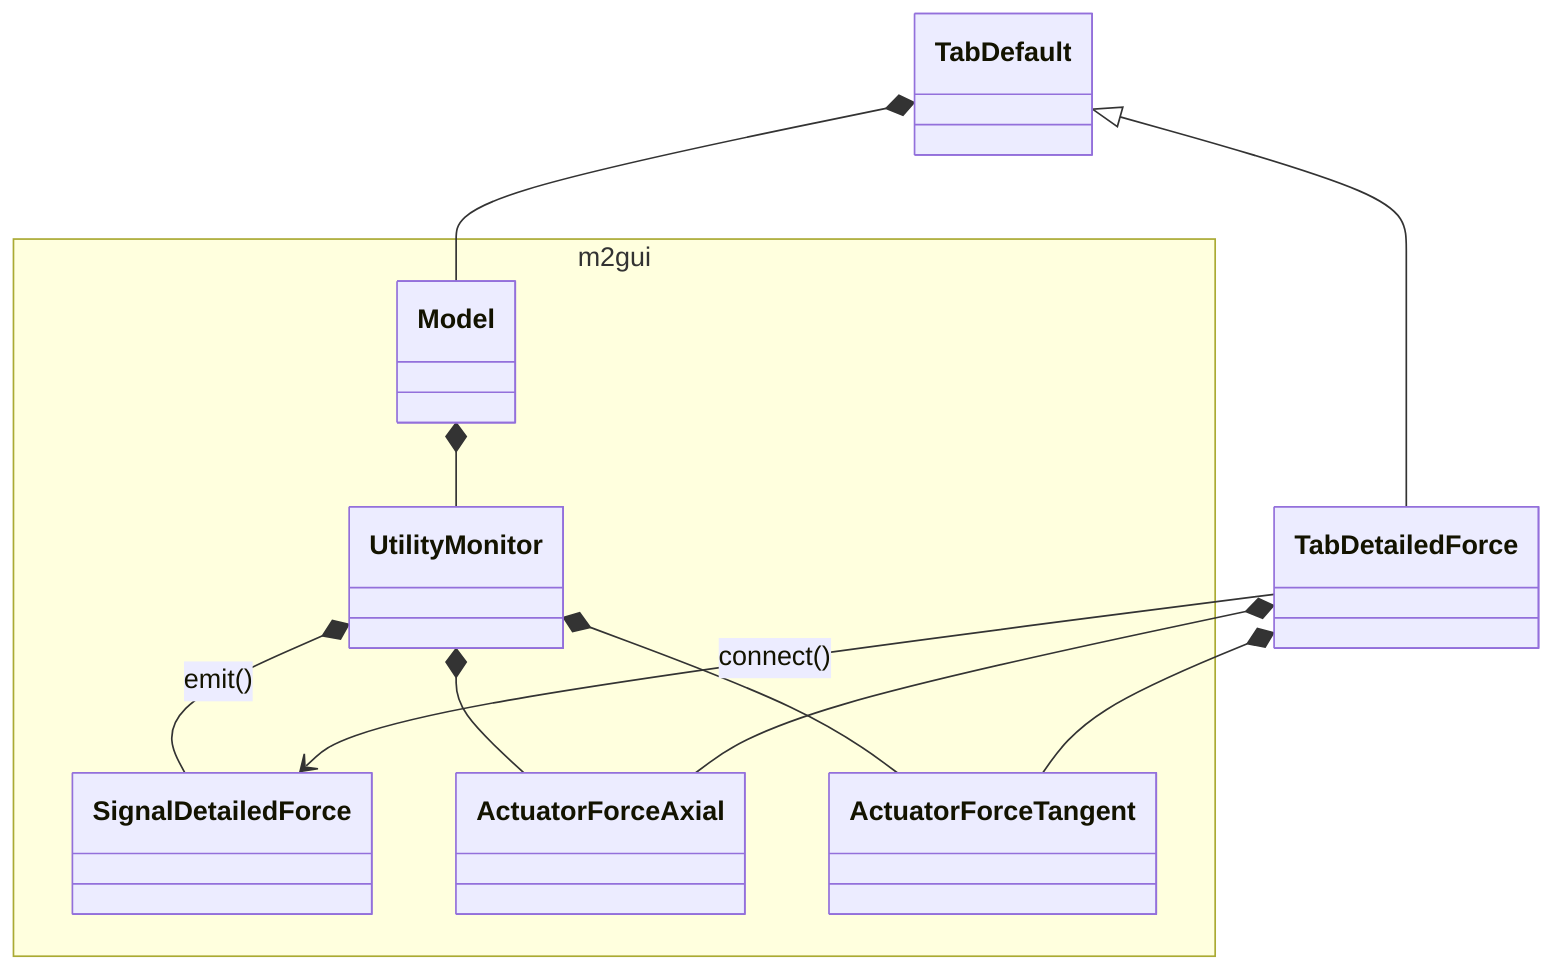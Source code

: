 classDiagram
namespace m2gui {
  class Model
  class UtilityMonitor
  class SignalDetailedForce
  class ActuatorForceAxial
  class ActuatorForceTangent
}

Model *-- UtilityMonitor
UtilityMonitor *-- SignalDetailedForce : emit()
UtilityMonitor *-- ActuatorForceAxial
UtilityMonitor *-- ActuatorForceTangent

TabDefault *-- Model
TabDefault <|-- TabDetailedForce

TabDetailedForce --> SignalDetailedForce : connect()
TabDetailedForce *-- ActuatorForceAxial
TabDetailedForce *-- ActuatorForceTangent